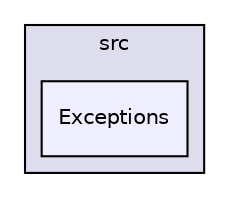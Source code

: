 digraph "/home/travis/build/AliceO2Group/Monitoring/src/Exceptions" {
  bgcolor=transparent;
  compound=true
  node [ fontsize="10", fontname="Helvetica"];
  edge [ labelfontsize="10", labelfontname="Helvetica"];
  subgraph clusterdir_68267d1309a1af8e8297ef4c3efbcdba {
    graph [ bgcolor="#ddddee", pencolor="black", label="src" fontname="Helvetica", fontsize="10", URL="dir_68267d1309a1af8e8297ef4c3efbcdba.html"]
  dir_6bd92bd93c0d5d9980919215b46f20a3 [shape=box, label="Exceptions", style="filled", fillcolor="#eeeeff", pencolor="black", URL="dir_6bd92bd93c0d5d9980919215b46f20a3.html"];
  }
}
